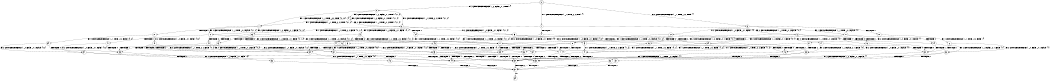 digraph BCG {
size = "7, 10.5";
center = TRUE;
node [shape = circle];
0 [peripheries = 2];
0 -> 1 [label = "EX !1 !ATOMIC_EXCH_BRANCH (1, +1, TRUE, +0, 2, TRUE) !{}"];
0 -> 2 [label = "EX !2 !ATOMIC_EXCH_BRANCH (1, +0, FALSE, +0, 1, TRUE) !{}"];
0 -> 3 [label = "EX !0 !ATOMIC_EXCH_BRANCH (1, +1, TRUE, +0, 2, TRUE) !{}"];
1 -> 4 [label = "TERMINATE !1"];
1 -> 5 [label = "EX !2 !ATOMIC_EXCH_BRANCH (1, +0, FALSE, +0, 1, FALSE) !{0, 1}"];
1 -> 6 [label = "EX !0 !ATOMIC_EXCH_BRANCH (1, +1, TRUE, +0, 2, FALSE) !{0, 1}"];
2 -> 7 [label = "EX !1 !ATOMIC_EXCH_BRANCH (1, +1, TRUE, +0, 2, TRUE) !{0, 1, 2}"];
2 -> 8 [label = "EX !0 !ATOMIC_EXCH_BRANCH (1, +1, TRUE, +0, 2, TRUE) !{0, 1, 2}"];
2 -> 9 [label = "EX !2 !ATOMIC_EXCH_BRANCH (1, +0, FALSE, +0, 1, TRUE) !{0, 1, 2}"];
3 -> 10 [label = "TERMINATE !0"];
3 -> 11 [label = "EX !1 !ATOMIC_EXCH_BRANCH (1, +1, TRUE, +0, 2, FALSE) !{0}"];
3 -> 12 [label = "EX !2 !ATOMIC_EXCH_BRANCH (1, +0, FALSE, +0, 1, FALSE) !{0}"];
4 -> 13 [label = "EX !2 !ATOMIC_EXCH_BRANCH (1, +0, FALSE, +0, 1, FALSE) !{0}"];
4 -> 14 [label = "EX !0 !ATOMIC_EXCH_BRANCH (1, +1, TRUE, +0, 2, FALSE) !{0}"];
5 -> 15 [label = "TERMINATE !1"];
5 -> 16 [label = "TERMINATE !2"];
5 -> 17 [label = "EX !0 !ATOMIC_EXCH_BRANCH (1, +1, TRUE, +0, 2, FALSE) !{0, 1, 2}"];
6 -> 18 [label = "TERMINATE !1"];
6 -> 19 [label = "TERMINATE !0"];
6 -> 20 [label = "EX !2 !ATOMIC_EXCH_BRANCH (1, +0, FALSE, +0, 1, FALSE) !{0, 1}"];
7 -> 21 [label = "TERMINATE !1"];
7 -> 22 [label = "EX !0 !ATOMIC_EXCH_BRANCH (1, +1, TRUE, +0, 2, FALSE) !{0, 1, 2}"];
7 -> 23 [label = "EX !2 !ATOMIC_EXCH_BRANCH (1, +0, FALSE, +0, 1, FALSE) !{0, 1, 2}"];
8 -> 24 [label = "TERMINATE !0"];
8 -> 22 [label = "EX !1 !ATOMIC_EXCH_BRANCH (1, +1, TRUE, +0, 2, FALSE) !{0, 1, 2}"];
8 -> 25 [label = "EX !2 !ATOMIC_EXCH_BRANCH (1, +0, FALSE, +0, 1, FALSE) !{0, 1, 2}"];
9 -> 7 [label = "EX !1 !ATOMIC_EXCH_BRANCH (1, +1, TRUE, +0, 2, TRUE) !{0, 1, 2}"];
9 -> 8 [label = "EX !0 !ATOMIC_EXCH_BRANCH (1, +1, TRUE, +0, 2, TRUE) !{0, 1, 2}"];
9 -> 9 [label = "EX !2 !ATOMIC_EXCH_BRANCH (1, +0, FALSE, +0, 1, TRUE) !{0, 1, 2}"];
10 -> 26 [label = "EX !1 !ATOMIC_EXCH_BRANCH (1, +1, TRUE, +0, 2, FALSE) !{}"];
10 -> 27 [label = "EX !2 !ATOMIC_EXCH_BRANCH (1, +0, FALSE, +0, 1, FALSE) !{}"];
11 -> 18 [label = "TERMINATE !1"];
11 -> 19 [label = "TERMINATE !0"];
11 -> 20 [label = "EX !2 !ATOMIC_EXCH_BRANCH (1, +0, FALSE, +0, 1, FALSE) !{0, 1}"];
12 -> 28 [label = "TERMINATE !2"];
12 -> 29 [label = "TERMINATE !0"];
12 -> 17 [label = "EX !1 !ATOMIC_EXCH_BRANCH (1, +1, TRUE, +0, 2, FALSE) !{0, 1, 2}"];
13 -> 30 [label = "TERMINATE !2"];
13 -> 31 [label = "EX !0 !ATOMIC_EXCH_BRANCH (1, +1, TRUE, +0, 2, FALSE) !{0, 2}"];
14 -> 32 [label = "TERMINATE !0"];
14 -> 33 [label = "EX !2 !ATOMIC_EXCH_BRANCH (1, +0, FALSE, +0, 1, FALSE) !{0}"];
15 -> 30 [label = "TERMINATE !2"];
15 -> 31 [label = "EX !0 !ATOMIC_EXCH_BRANCH (1, +1, TRUE, +0, 2, FALSE) !{0, 2}"];
16 -> 30 [label = "TERMINATE !1"];
16 -> 34 [label = "EX !0 !ATOMIC_EXCH_BRANCH (1, +1, TRUE, +0, 2, FALSE) !{0, 1}"];
17 -> 35 [label = "TERMINATE !1"];
17 -> 36 [label = "TERMINATE !2"];
17 -> 37 [label = "TERMINATE !0"];
18 -> 32 [label = "TERMINATE !0"];
18 -> 33 [label = "EX !2 !ATOMIC_EXCH_BRANCH (1, +0, FALSE, +0, 1, FALSE) !{0}"];
19 -> 32 [label = "TERMINATE !1"];
19 -> 38 [label = "EX !2 !ATOMIC_EXCH_BRANCH (1, +0, FALSE, +0, 1, FALSE) !{1}"];
20 -> 35 [label = "TERMINATE !1"];
20 -> 36 [label = "TERMINATE !2"];
20 -> 37 [label = "TERMINATE !0"];
21 -> 39 [label = "EX !0 !ATOMIC_EXCH_BRANCH (1, +1, TRUE, +0, 2, FALSE) !{0, 2}"];
21 -> 40 [label = "EX !2 !ATOMIC_EXCH_BRANCH (1, +0, FALSE, +0, 1, FALSE) !{0, 2}"];
22 -> 41 [label = "TERMINATE !1"];
22 -> 42 [label = "TERMINATE !0"];
22 -> 43 [label = "EX !2 !ATOMIC_EXCH_BRANCH (1, +0, FALSE, +0, 1, FALSE) !{0, 1, 2}"];
23 -> 15 [label = "TERMINATE !1"];
23 -> 16 [label = "TERMINATE !2"];
23 -> 17 [label = "EX !0 !ATOMIC_EXCH_BRANCH (1, +1, TRUE, +0, 2, FALSE) !{0, 1, 2}"];
24 -> 44 [label = "EX !1 !ATOMIC_EXCH_BRANCH (1, +1, TRUE, +0, 2, FALSE) !{1, 2}"];
24 -> 45 [label = "EX !2 !ATOMIC_EXCH_BRANCH (1, +0, FALSE, +0, 1, FALSE) !{1, 2}"];
25 -> 28 [label = "TERMINATE !2"];
25 -> 29 [label = "TERMINATE !0"];
25 -> 17 [label = "EX !1 !ATOMIC_EXCH_BRANCH (1, +1, TRUE, +0, 2, FALSE) !{0, 1, 2}"];
26 -> 32 [label = "TERMINATE !1"];
26 -> 38 [label = "EX !2 !ATOMIC_EXCH_BRANCH (1, +0, FALSE, +0, 1, FALSE) !{1}"];
27 -> 46 [label = "TERMINATE !2"];
27 -> 47 [label = "EX !1 !ATOMIC_EXCH_BRANCH (1, +1, TRUE, +0, 2, FALSE) !{1, 2}"];
28 -> 46 [label = "TERMINATE !0"];
28 -> 34 [label = "EX !1 !ATOMIC_EXCH_BRANCH (1, +1, TRUE, +0, 2, FALSE) !{0, 1}"];
29 -> 46 [label = "TERMINATE !2"];
29 -> 47 [label = "EX !1 !ATOMIC_EXCH_BRANCH (1, +1, TRUE, +0, 2, FALSE) !{1, 2}"];
30 -> 48 [label = "EX !0 !ATOMIC_EXCH_BRANCH (1, +1, TRUE, +0, 2, FALSE) !{0}"];
31 -> 49 [label = "TERMINATE !2"];
31 -> 50 [label = "TERMINATE !0"];
32 -> 51 [label = "EX !2 !ATOMIC_EXCH_BRANCH (1, +0, FALSE, +0, 1, FALSE) !{}"];
33 -> 49 [label = "TERMINATE !2"];
33 -> 50 [label = "TERMINATE !0"];
34 -> 49 [label = "TERMINATE !1"];
34 -> 52 [label = "TERMINATE !0"];
35 -> 49 [label = "TERMINATE !2"];
35 -> 50 [label = "TERMINATE !0"];
36 -> 49 [label = "TERMINATE !1"];
36 -> 52 [label = "TERMINATE !0"];
37 -> 50 [label = "TERMINATE !1"];
37 -> 52 [label = "TERMINATE !2"];
38 -> 50 [label = "TERMINATE !1"];
38 -> 52 [label = "TERMINATE !2"];
39 -> 53 [label = "TERMINATE !0"];
39 -> 54 [label = "EX !2 !ATOMIC_EXCH_BRANCH (1, +0, FALSE, +0, 1, FALSE) !{0, 2}"];
40 -> 30 [label = "TERMINATE !2"];
40 -> 31 [label = "EX !0 !ATOMIC_EXCH_BRANCH (1, +1, TRUE, +0, 2, FALSE) !{0, 2}"];
41 -> 53 [label = "TERMINATE !0"];
41 -> 54 [label = "EX !2 !ATOMIC_EXCH_BRANCH (1, +0, FALSE, +0, 1, FALSE) !{0, 2}"];
42 -> 53 [label = "TERMINATE !1"];
42 -> 55 [label = "EX !2 !ATOMIC_EXCH_BRANCH (1, +0, FALSE, +0, 1, FALSE) !{1, 2}"];
43 -> 35 [label = "TERMINATE !1"];
43 -> 36 [label = "TERMINATE !2"];
43 -> 37 [label = "TERMINATE !0"];
44 -> 53 [label = "TERMINATE !1"];
44 -> 55 [label = "EX !2 !ATOMIC_EXCH_BRANCH (1, +0, FALSE, +0, 1, FALSE) !{1, 2}"];
45 -> 46 [label = "TERMINATE !2"];
45 -> 47 [label = "EX !1 !ATOMIC_EXCH_BRANCH (1, +1, TRUE, +0, 2, FALSE) !{1, 2}"];
46 -> 56 [label = "EX !1 !ATOMIC_EXCH_BRANCH (1, +1, TRUE, +0, 2, FALSE) !{1}"];
47 -> 50 [label = "TERMINATE !1"];
47 -> 52 [label = "TERMINATE !2"];
48 -> 57 [label = "TERMINATE !0"];
49 -> 57 [label = "TERMINATE !0"];
50 -> 57 [label = "TERMINATE !2"];
51 -> 57 [label = "TERMINATE !2"];
52 -> 57 [label = "TERMINATE !1"];
53 -> 58 [label = "EX !2 !ATOMIC_EXCH_BRANCH (1, +0, FALSE, +0, 1, FALSE) !{2}"];
54 -> 49 [label = "TERMINATE !2"];
54 -> 50 [label = "TERMINATE !0"];
55 -> 50 [label = "TERMINATE !1"];
55 -> 52 [label = "TERMINATE !2"];
56 -> 57 [label = "TERMINATE !1"];
57 -> 59 [label = "exit"];
58 -> 57 [label = "TERMINATE !2"];
}
